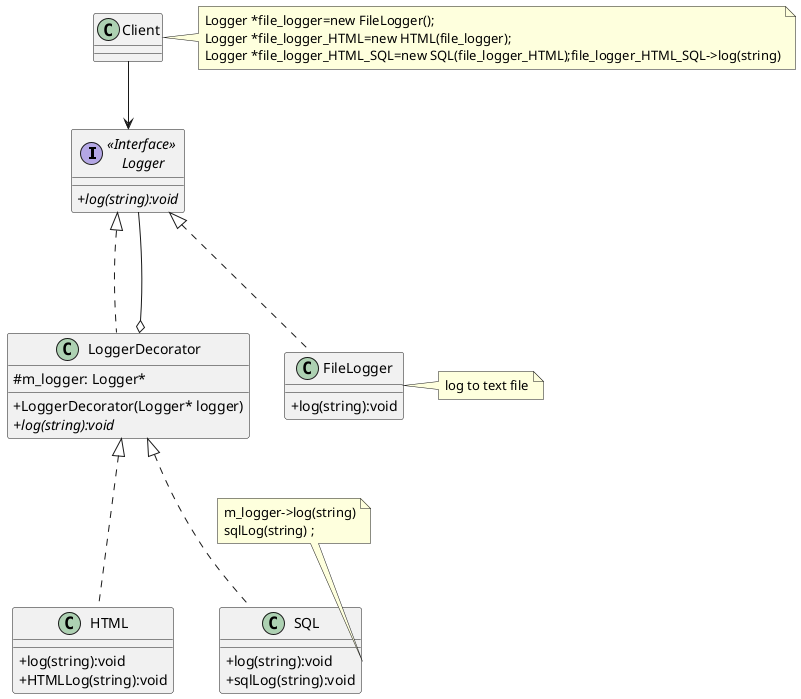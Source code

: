 @startuml
skinparam classAttributeIconSize 0



interface "<<Interface>>\n Logger" as Logger
{
    +{abstract} log(string):void
}

class FileLogger
{
    +log(string):void
}
note "log to text file" as FileLoggerNote
FileLoggerNote -left.. FileLogger

class LoggerDecorator
{
# m_logger: Logger*
+LoggerDecorator(Logger* logger)    
+{abstract} log(string):void
}

class HTML
{
+ log(string):void
+ HTMLLog(string):void
}

class SQL
{
+ log(string):void
+ sqlLog(string):void
}

class Client{}
LoggerDecorator -up..|> Logger
LoggerDecorator o-- Logger

SQL -up..|> LoggerDecorator
HTML -up..|> LoggerDecorator


FileLogger -up..|> Logger
Client --> Logger


note "Logger *file_logger=new FileLogger();\nLogger *file_logger_HTML=new HTML(file_logger);\nLogger *file_logger_HTML_SQL=new SQL(file_logger_HTML);\ file_logger_HTML_SQL->log(string)" as ClientNote


ClientNote -left--Client

note "m_logger->log(string)\nsqlLog(string) ;" as SQLlog

SQLlog -- SQL::log
@enduml
